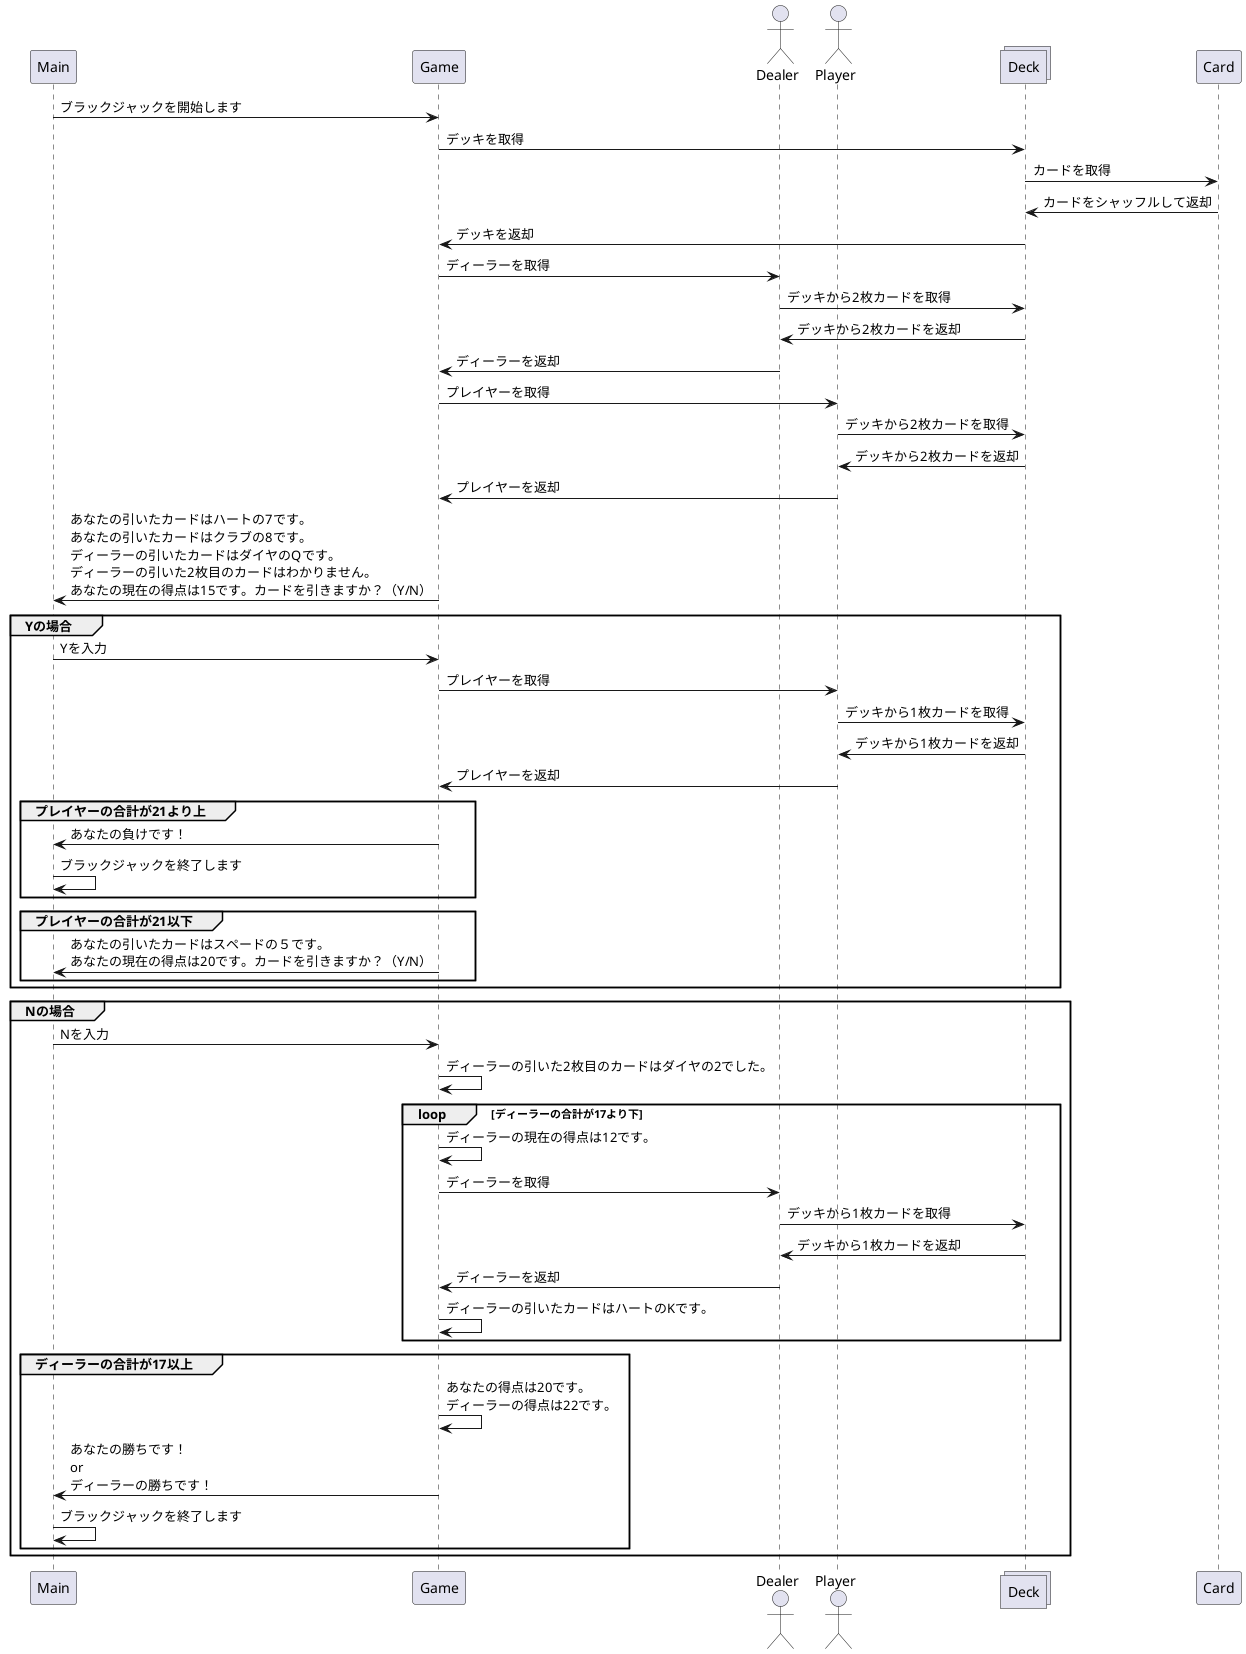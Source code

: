 @startuml Blackjack
participant        Main        as Main
participant        Game        as Game
actor       Dealer       as Dealer
actor       Player    as Me
collections Deck as Deck
participant        Card        as Card
Main -> Game : ブラックジャックを開始します
Game -> Deck: デッキを取得
Deck -> Card: カードを取得
Card -> Deck: カードをシャッフルして返却
Deck -> Game: デッキを返却
Game -> Dealer: ディーラーを取得
Dealer -> Deck: デッキから2枚カードを取得
Deck -> Dealer: デッキから2枚カードを返却
Dealer -> Game: ディーラーを返却
Game -> Me: プレイヤーを取得
Me -> Deck: デッキから2枚カードを取得
Deck -> Me: デッキから2枚カードを返却
Me -> Game: プレイヤーを返却
Game -> Main : あなたの引いたカードはハートの7です。\nあなたの引いたカードはクラブの8です。\nディーラーの引いたカードはダイヤのQです。\nディーラーの引いた2枚目のカードはわかりません。\nあなたの現在の得点は15です。カードを引きますか？（Y/N）
group Yの場合
Main -> Game : Yを入力
Game -> Me: プレイヤーを取得
Me -> Deck: デッキから1枚カードを取得
Deck -> Me: デッキから1枚カードを返却
Me -> Game: プレイヤーを返却
  group プレイヤーの合計が21より上
  Game -> Main : あなたの負けです！
  Main -> Main : ブラックジャックを終了します
  end
  group プレイヤーの合計が21以下
  Game -> Main : あなたの引いたカードはスペードの５です。\nあなたの現在の得点は20です。カードを引きますか？（Y/N）
  end
end
group Nの場合
Main -> Game : Nを入力
Game -> Game : ディーラーの引いた2枚目のカードはダイヤの2でした。
  loop ディーラーの合計が17より下
  Game -> Game : ディーラーの現在の得点は12です。
  Game -> Dealer: ディーラーを取得
  Dealer -> Deck: デッキから1枚カードを取得
  Deck -> Dealer: デッキから1枚カードを返却
  Dealer -> Game: ディーラーを返却
  Game -> Game : ディーラーの引いたカードはハートのKです。
  end
  group ディーラーの合計が17以上
  Game -> Game : あなたの得点は20です。\nディーラーの得点は22です。
  Game -> Main : あなたの勝ちです！\nor\nディーラーの勝ちです！
  Main -> Main : ブラックジャックを終了します
  end
end
@enduml
